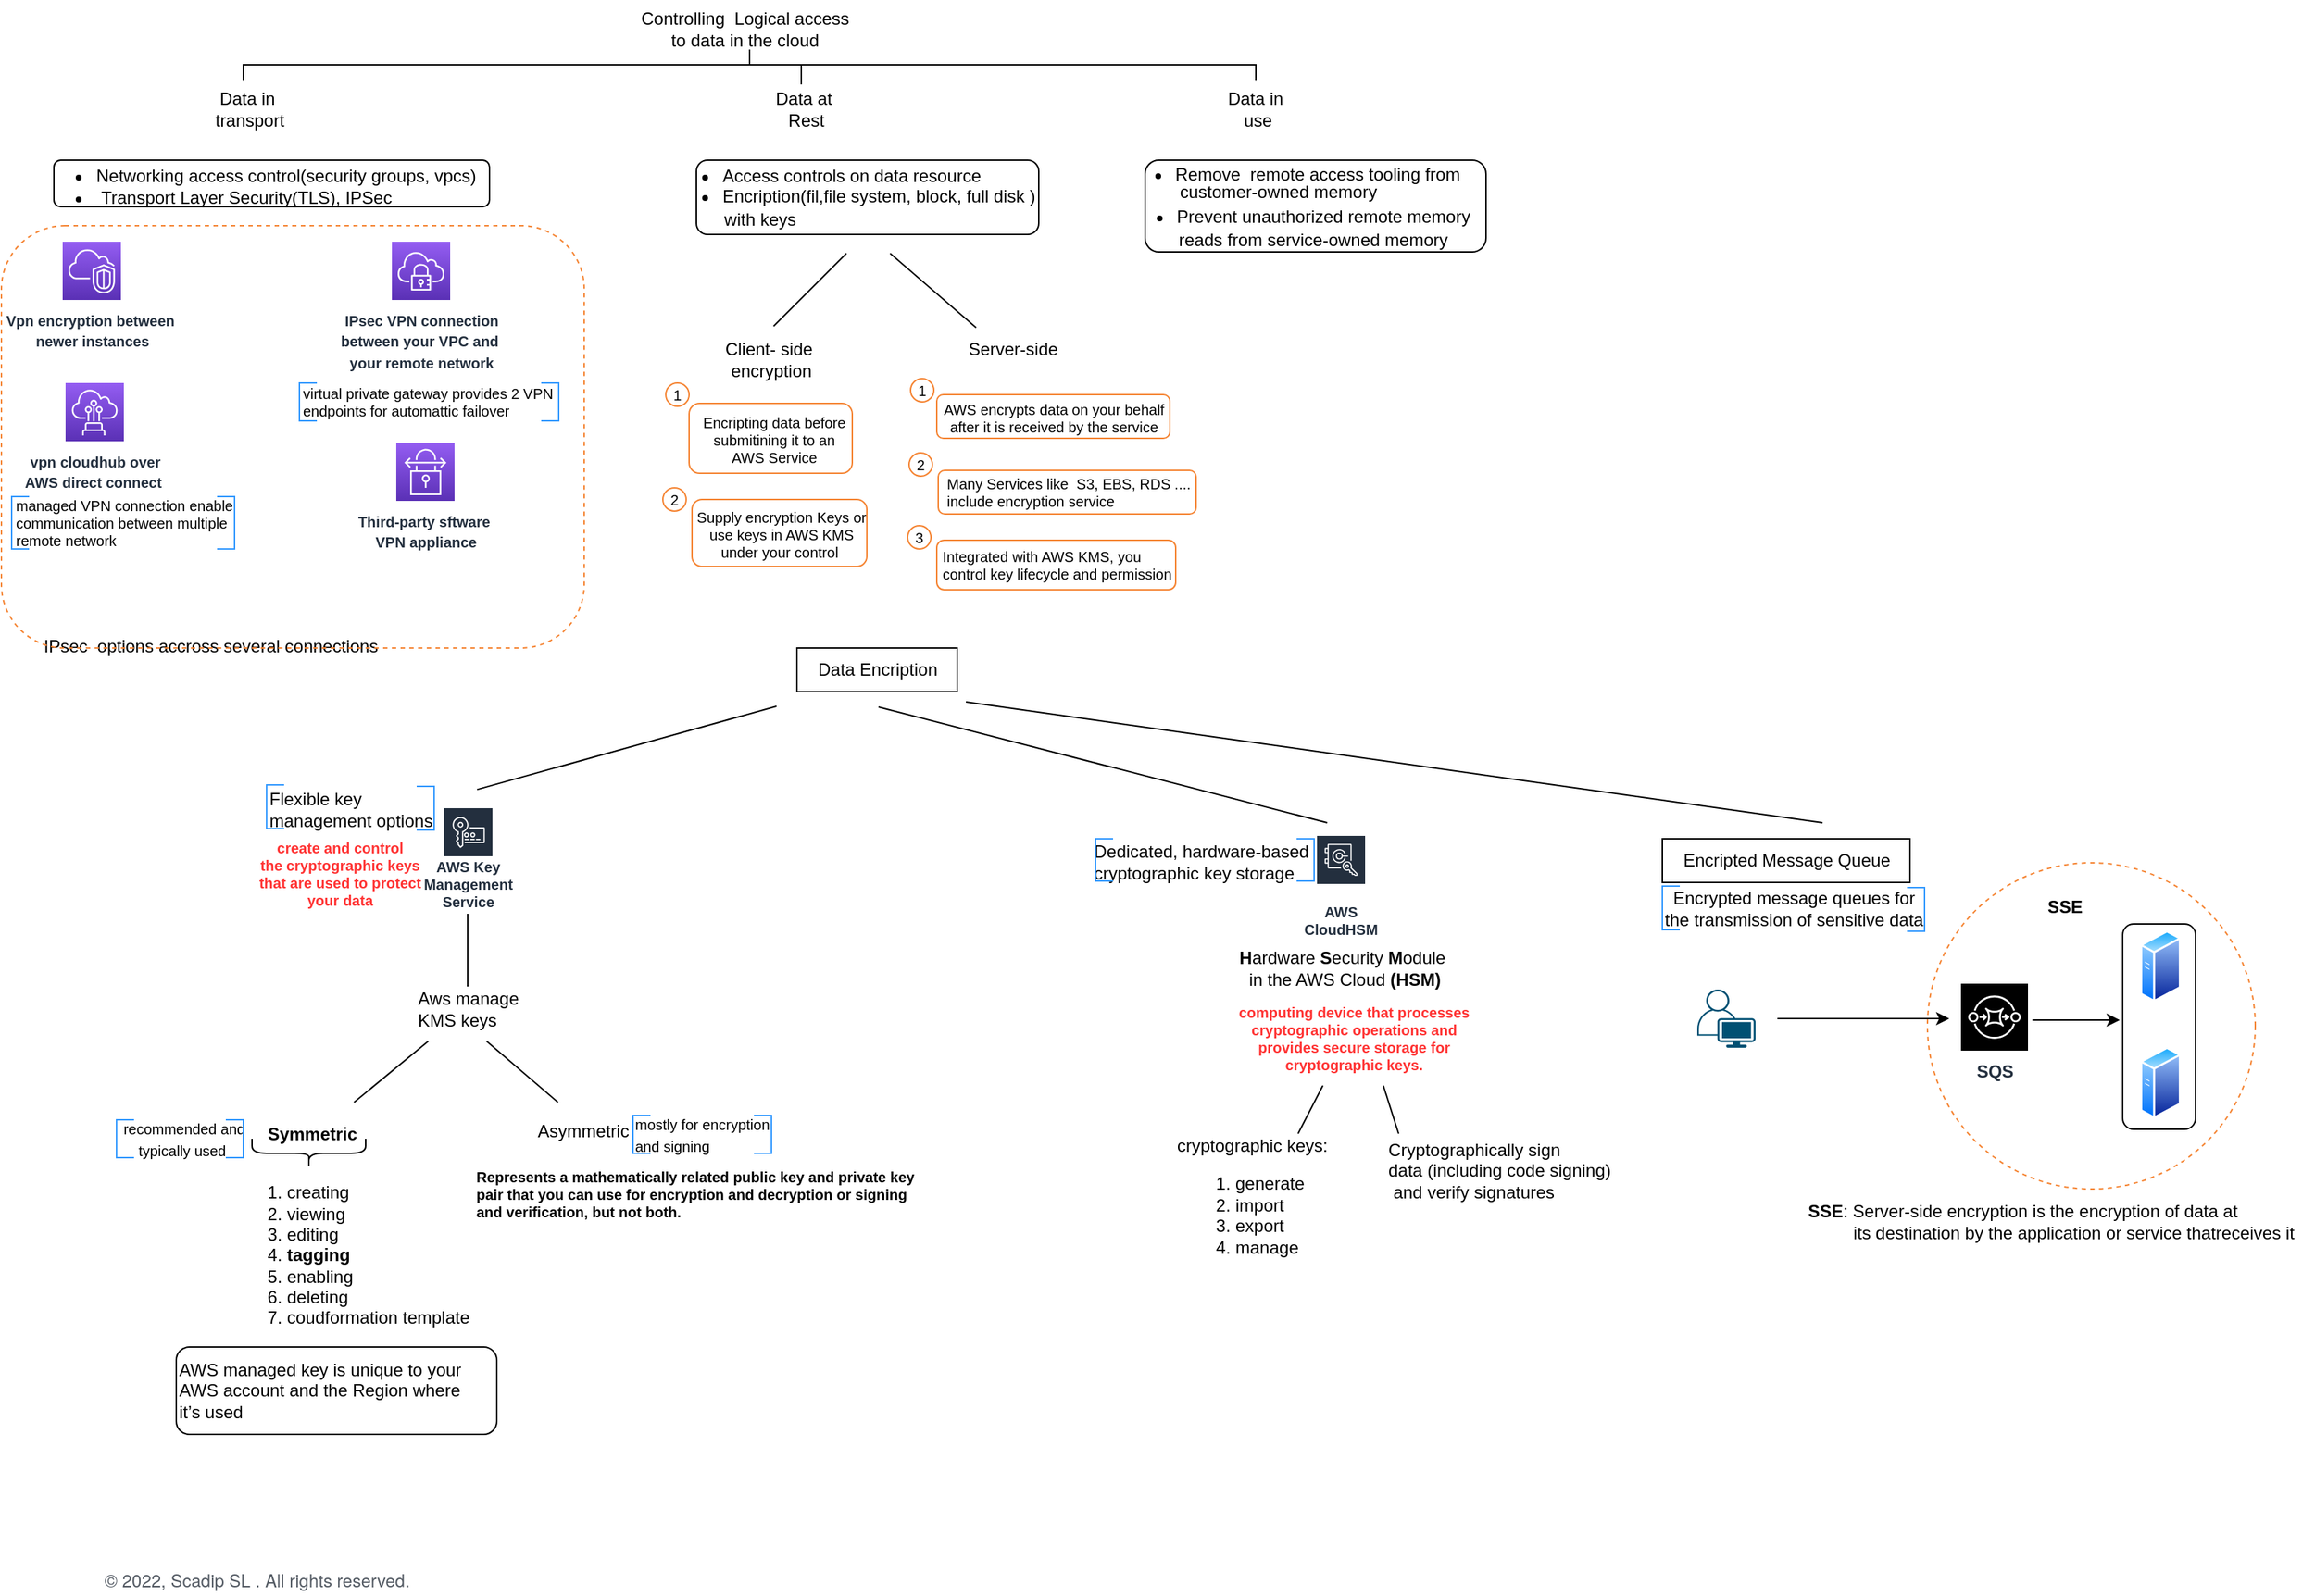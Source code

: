 <mxfile version="20.2.3" type="github">
  <diagram id="PE-Y0wjKjiBt9aU_vtvI" name="Page-1">
    <mxGraphModel dx="1251" dy="735" grid="1" gridSize="10" guides="1" tooltips="1" connect="1" arrows="1" fold="1" page="1" pageScale="1" pageWidth="1654" pageHeight="1169" math="0" shadow="0">
      <root>
        <mxCell id="0" />
        <mxCell id="1" parent="0" />
        <mxCell id="q1z-KDDTVc9EoOrlDAyU-42" value="IPsec&amp;nbsp; options accross several connections&amp;nbsp;" style="text;html=1;align=center;verticalAlign=middle;resizable=0;points=[];autosize=1;strokeColor=none;fillColor=none;fontSize=12;fontColor=#000000;" parent="1" vertex="1">
          <mxGeometry x="25" y="444" width="260" height="30" as="geometry" />
        </mxCell>
        <mxCell id="q1z-KDDTVc9EoOrlDAyU-41" value="" style="rounded=1;whiteSpace=wrap;html=1;fontSize=10;fontColor=#000000;strokeColor=#F58534;fillColor=none;gradientColor=none;dashed=1;" parent="1" vertex="1">
          <mxGeometry x="10" y="170" width="400" height="290" as="geometry" />
        </mxCell>
        <mxCell id="q1z-KDDTVc9EoOrlDAyU-54" value="" style="rounded=1;whiteSpace=wrap;html=1;fontSize=10;fontColor=#000000;strokeColor=#F58534;strokeWidth=1;fillColor=none;gradientColor=none;" parent="1" vertex="1">
          <mxGeometry x="484" y="358" width="120" height="46" as="geometry" />
        </mxCell>
        <mxCell id="q1z-KDDTVc9EoOrlDAyU-29" value="" style="group" parent="1" vertex="1" connectable="0">
          <mxGeometry x="763" y="110" width="266" height="85" as="geometry" />
        </mxCell>
        <mxCell id="q1z-KDDTVc9EoOrlDAyU-26" value="" style="rounded=1;whiteSpace=wrap;html=1;fontSize=12;fontColor=#000000;strokeColor=default;fillColor=none;gradientColor=none;" parent="q1z-KDDTVc9EoOrlDAyU-29" vertex="1">
          <mxGeometry x="32" y="15" width="234" height="63" as="geometry" />
        </mxCell>
        <mxCell id="q1z-KDDTVc9EoOrlDAyU-22" value="&lt;ul&gt;&lt;li&gt;Remove&amp;nbsp; remote access tooling from&lt;/li&gt;&lt;/ul&gt;" style="text;html=1;align=center;verticalAlign=middle;resizable=0;points=[];autosize=1;strokeColor=none;fillColor=none;fontSize=12;fontColor=#000000;" parent="q1z-KDDTVc9EoOrlDAyU-29" vertex="1">
          <mxGeometry width="260" height="50" as="geometry" />
        </mxCell>
        <mxCell id="q1z-KDDTVc9EoOrlDAyU-23" value="&lt;ul&gt;&lt;li&gt;Prevent unauthorized remote memory&lt;/li&gt;&lt;/ul&gt;" style="text;html=1;align=center;verticalAlign=middle;resizable=0;points=[];autosize=1;strokeColor=none;fillColor=none;fontSize=12;fontColor=#000000;" parent="q1z-KDDTVc9EoOrlDAyU-29" vertex="1">
          <mxGeometry x="4" y="29" width="260" height="50" as="geometry" />
        </mxCell>
        <mxCell id="q1z-KDDTVc9EoOrlDAyU-24" value="customer-owned memory" style="text;html=1;align=center;verticalAlign=middle;resizable=0;points=[];autosize=1;strokeColor=none;fillColor=none;fontSize=12;fontColor=#000000;" parent="q1z-KDDTVc9EoOrlDAyU-29" vertex="1">
          <mxGeometry x="43" y="22" width="160" height="30" as="geometry" />
        </mxCell>
        <mxCell id="q1z-KDDTVc9EoOrlDAyU-25" value="reads from service-owned memory" style="text;html=1;align=center;verticalAlign=middle;resizable=0;points=[];autosize=1;strokeColor=none;fillColor=none;fontSize=12;fontColor=#000000;" parent="q1z-KDDTVc9EoOrlDAyU-29" vertex="1">
          <mxGeometry x="41.5" y="55" width="210" height="30" as="geometry" />
        </mxCell>
        <mxCell id="q1z-KDDTVc9EoOrlDAyU-63" value="" style="rounded=1;whiteSpace=wrap;html=1;fontSize=10;fontColor=#000000;strokeColor=#F58534;strokeWidth=1;fillColor=none;gradientColor=none;" parent="1" vertex="1">
          <mxGeometry x="653" y="338" width="177" height="30" as="geometry" />
        </mxCell>
        <mxCell id="PQI0NZv1REfv9DwnelCF-27" value="" style="rounded=1;whiteSpace=wrap;html=1;strokeColor=default;fillColor=none;gradientColor=none;" parent="1" vertex="1">
          <mxGeometry x="1466" y="649.5" width="50" height="141" as="geometry" />
        </mxCell>
        <mxCell id="PQI0NZv1REfv9DwnelCF-16" value="Dedicated, hardware-based &lt;br&gt;cryptographic key storage&amp;nbsp;" style="text;html=1;align=left;verticalAlign=middle;resizable=0;points=[];autosize=1;strokeColor=none;fillColor=none;" parent="1" vertex="1">
          <mxGeometry x="758" y="587" width="170" height="40" as="geometry" />
        </mxCell>
        <mxCell id="PQI0NZv1REfv9DwnelCF-1" value="Data Encription" style="text;html=1;align=center;verticalAlign=middle;resizable=0;points=[];autosize=1;strokeColor=default;fillColor=none;" parent="1" vertex="1">
          <mxGeometry x="556" y="460" width="110" height="30" as="geometry" />
        </mxCell>
        <mxCell id="PQI0NZv1REfv9DwnelCF-2" value="AWS Key Management Service" style="sketch=0;outlineConnect=0;fontColor=#232F3E;gradientColor=none;strokeColor=#ffffff;fillColor=#232F3E;dashed=0;verticalLabelPosition=middle;verticalAlign=bottom;align=center;html=1;whiteSpace=wrap;fontSize=10;fontStyle=1;spacing=3;shape=mxgraph.aws4.productIcon;prIcon=mxgraph.aws4.key_management_service;" parent="1" vertex="1">
          <mxGeometry x="313" y="569" width="35" height="75" as="geometry" />
        </mxCell>
        <mxCell id="PQI0NZv1REfv9DwnelCF-3" value="AWS CloudHSM" style="sketch=0;outlineConnect=0;fontColor=#232F3E;gradientColor=none;strokeColor=#ffffff;fillColor=#232F3E;dashed=0;verticalLabelPosition=middle;verticalAlign=bottom;align=center;html=1;whiteSpace=wrap;fontSize=10;fontStyle=1;spacing=3;shape=mxgraph.aws4.productIcon;prIcon=mxgraph.aws4.cloudhsm;" parent="1" vertex="1">
          <mxGeometry x="912" y="588" width="35" height="75" as="geometry" />
        </mxCell>
        <mxCell id="PQI0NZv1REfv9DwnelCF-5" value="Aws manage&amp;nbsp;&lt;br&gt;KMS keys" style="text;html=1;align=left;verticalAlign=middle;resizable=0;points=[];autosize=1;strokeColor=none;fillColor=none;" parent="1" vertex="1">
          <mxGeometry x="294" y="688" width="100" height="40" as="geometry" />
        </mxCell>
        <mxCell id="PQI0NZv1REfv9DwnelCF-9" value="" style="endArrow=none;html=1;rounded=0;exitX=1.032;exitY=0.155;exitDx=0;exitDy=0;exitPerimeter=0;" parent="1" edge="1" source="PQI0NZv1REfv9DwnelCF-11">
          <mxGeometry width="50" height="50" relative="1" as="geometry">
            <mxPoint x="340" y="540" as="sourcePoint" />
            <mxPoint x="542" y="500" as="targetPoint" />
          </mxGeometry>
        </mxCell>
        <mxCell id="PQI0NZv1REfv9DwnelCF-10" value="" style="endArrow=none;html=1;rounded=0;" parent="1" edge="1">
          <mxGeometry width="50" height="50" relative="1" as="geometry">
            <mxPoint x="920" y="580" as="sourcePoint" />
            <mxPoint x="612" y="500.5" as="targetPoint" />
          </mxGeometry>
        </mxCell>
        <mxCell id="PQI0NZv1REfv9DwnelCF-11" value="Flexible key &lt;br&gt;management options" style="text;html=1;align=left;verticalAlign=middle;resizable=0;points=[];autosize=1;strokeColor=none;fillColor=none;" parent="1" vertex="1">
          <mxGeometry x="192" y="551" width="140" height="40" as="geometry" />
        </mxCell>
        <mxCell id="PQI0NZv1REfv9DwnelCF-12" value="" style="strokeWidth=1;html=1;shape=mxgraph.flowchart.annotation_1;align=left;pointerEvents=1;fontColor=#000033;fillColor=none;strokeColor=#3399FF;" parent="1" vertex="1">
          <mxGeometry x="192" y="554" width="12" height="30" as="geometry" />
        </mxCell>
        <mxCell id="PQI0NZv1REfv9DwnelCF-13" value="" style="strokeWidth=1;html=1;shape=mxgraph.flowchart.annotation_1;align=left;pointerEvents=1;fontColor=#000033;fillColor=none;direction=west;strokeColor=#3399FF;" parent="1" vertex="1">
          <mxGeometry x="295" y="555" width="12" height="30" as="geometry" />
        </mxCell>
        <mxCell id="PQI0NZv1REfv9DwnelCF-14" value="" style="strokeWidth=1;html=1;shape=mxgraph.flowchart.annotation_1;align=left;pointerEvents=1;fontColor=#000033;fillColor=none;strokeColor=#3399FF;" parent="1" vertex="1">
          <mxGeometry x="761" y="591" width="12" height="29" as="geometry" />
        </mxCell>
        <mxCell id="PQI0NZv1REfv9DwnelCF-15" value="" style="strokeWidth=1;html=1;shape=mxgraph.flowchart.annotation_1;align=left;pointerEvents=1;fontColor=#000033;fillColor=none;direction=west;strokeColor=#3399FF;" parent="1" vertex="1">
          <mxGeometry x="899" y="591" width="12" height="29" as="geometry" />
        </mxCell>
        <mxCell id="PQI0NZv1REfv9DwnelCF-17" value="" style="endArrow=none;html=1;rounded=0;" parent="1" edge="1">
          <mxGeometry width="50" height="50" relative="1" as="geometry">
            <mxPoint x="672" y="497" as="sourcePoint" />
            <mxPoint x="1260" y="580" as="targetPoint" />
          </mxGeometry>
        </mxCell>
        <mxCell id="PQI0NZv1REfv9DwnelCF-18" value="Encripted Message Queue" style="text;html=1;align=center;verticalAlign=middle;resizable=0;points=[];autosize=1;strokeColor=default;fillColor=none;" parent="1" vertex="1">
          <mxGeometry x="1150" y="591" width="170" height="30" as="geometry" />
        </mxCell>
        <mxCell id="PQI0NZv1REfv9DwnelCF-20" value="" style="points=[[0.35,0,0],[0.98,0.51,0],[1,0.71,0],[0.67,1,0],[0,0.795,0],[0,0.65,0]];verticalLabelPosition=bottom;sketch=0;html=1;verticalAlign=top;aspect=fixed;align=center;pointerEvents=1;shape=mxgraph.cisco19.user;fillColor=#005073;strokeColor=none;" parent="1" vertex="1">
          <mxGeometry x="1174" y="694.5" width="40" height="40" as="geometry" />
        </mxCell>
        <mxCell id="PQI0NZv1REfv9DwnelCF-21" value="" style="endArrow=classic;html=1;rounded=0;" parent="1" edge="1">
          <mxGeometry width="50" height="50" relative="1" as="geometry">
            <mxPoint x="1229" y="714.5" as="sourcePoint" />
            <mxPoint x="1347" y="714.5" as="targetPoint" />
          </mxGeometry>
        </mxCell>
        <mxCell id="PQI0NZv1REfv9DwnelCF-23" value="&lt;b&gt;SQS&lt;/b&gt;" style="sketch=0;points=[[0,0,0],[0.25,0,0],[0.5,0,0],[0.75,0,0],[1,0,0],[0,1,0],[0.25,1,0],[0.5,1,0],[0.75,1,0],[1,1,0],[0,0.25,0],[0,0.5,0],[0,0.75,0],[1,0.25,0],[1,0.5,0],[1,0.75,0]];outlineConnect=0;fontColor=#232F3E;gradientColor=none;gradientDirection=north;fillColor=#000000;strokeColor=#ffffff;dashed=0;verticalLabelPosition=bottom;verticalAlign=top;align=center;html=1;fontSize=12;fontStyle=0;aspect=fixed;shape=mxgraph.aws4.resourceIcon;resIcon=mxgraph.aws4.sqs;" parent="1" vertex="1">
          <mxGeometry x="1355" y="690.5" width="46" height="46" as="geometry" />
        </mxCell>
        <mxCell id="PQI0NZv1REfv9DwnelCF-24" value="" style="endArrow=classic;html=1;rounded=0;" parent="1" edge="1">
          <mxGeometry width="50" height="50" relative="1" as="geometry">
            <mxPoint x="1404" y="715.5" as="sourcePoint" />
            <mxPoint x="1464" y="715.5" as="targetPoint" />
          </mxGeometry>
        </mxCell>
        <mxCell id="PQI0NZv1REfv9DwnelCF-25" value="" style="aspect=fixed;perimeter=ellipsePerimeter;html=1;align=center;shadow=0;dashed=0;spacingTop=3;image;image=img/lib/active_directory/generic_server.svg;strokeColor=default;fillColor=#000000;gradientColor=none;" parent="1" vertex="1">
          <mxGeometry x="1478" y="653.5" width="28.0" height="50" as="geometry" />
        </mxCell>
        <mxCell id="PQI0NZv1REfv9DwnelCF-26" value="" style="aspect=fixed;perimeter=ellipsePerimeter;html=1;align=center;shadow=0;dashed=0;spacingTop=3;image;image=img/lib/active_directory/generic_server.svg;strokeColor=default;fillColor=#000000;gradientColor=none;" parent="1" vertex="1">
          <mxGeometry x="1478" y="733.5" width="28.0" height="50" as="geometry" />
        </mxCell>
        <mxCell id="PQI0NZv1REfv9DwnelCF-28" value="&lt;b&gt;SSE&lt;/b&gt;: Server-side encryption is the encryption of data at&lt;br&gt;&amp;nbsp; &amp;nbsp; &amp;nbsp; &amp;nbsp; &amp;nbsp; &amp;nbsp; &amp;nbsp; &amp;nbsp; &amp;nbsp; &amp;nbsp; &amp;nbsp;its destination by the application or service thatreceives it" style="text;html=1;align=center;verticalAlign=middle;resizable=0;points=[];autosize=1;strokeColor=none;fillColor=none;" parent="1" vertex="1">
          <mxGeometry x="1197" y="833.5" width="400" height="40" as="geometry" />
        </mxCell>
        <mxCell id="PQI0NZv1REfv9DwnelCF-29" value="" style="ellipse;whiteSpace=wrap;html=1;strokeColor=#F58534;fillColor=none;gradientColor=none;dashed=1;" parent="1" vertex="1">
          <mxGeometry x="1332" y="607.5" width="225" height="224" as="geometry" />
        </mxCell>
        <mxCell id="PQI0NZv1REfv9DwnelCF-30" value="&lt;b&gt;SSE&lt;/b&gt;" style="text;html=1;align=center;verticalAlign=middle;resizable=0;points=[];autosize=1;strokeColor=none;fillColor=none;" parent="1" vertex="1">
          <mxGeometry x="1401" y="622.5" width="50" height="30" as="geometry" />
        </mxCell>
        <mxCell id="PQI0NZv1REfv9DwnelCF-31" value="Encrypted message queues for &lt;br&gt;the transmission of sensitive data" style="text;html=1;align=center;verticalAlign=middle;resizable=0;points=[];autosize=1;strokeColor=none;fillColor=none;" parent="1" vertex="1">
          <mxGeometry x="1140" y="618.5" width="200" height="40" as="geometry" />
        </mxCell>
        <mxCell id="PQI0NZv1REfv9DwnelCF-32" value="" style="strokeWidth=1;html=1;shape=mxgraph.flowchart.annotation_1;align=left;pointerEvents=1;fontColor=#000033;fillColor=none;strokeColor=#3399FF;" parent="1" vertex="1">
          <mxGeometry x="1150" y="623.5" width="12" height="30" as="geometry" />
        </mxCell>
        <mxCell id="PQI0NZv1REfv9DwnelCF-33" value="" style="strokeWidth=1;html=1;shape=mxgraph.flowchart.annotation_1;align=left;pointerEvents=1;fontColor=#000033;fillColor=none;direction=west;strokeColor=#3399FF;" parent="1" vertex="1">
          <mxGeometry x="1318" y="624.5" width="12" height="30" as="geometry" />
        </mxCell>
        <mxCell id="PQI0NZv1REfv9DwnelCF-34" value="&lt;b&gt;H&lt;/b&gt;ardware &lt;b&gt;S&lt;/b&gt;ecurity &lt;b&gt;M&lt;/b&gt;odule&lt;br&gt;&amp;nbsp;in the AWS Cloud&amp;nbsp;&lt;b&gt;(HSM)&lt;/b&gt;" style="text;html=1;align=center;verticalAlign=middle;resizable=0;points=[];autosize=1;strokeColor=none;fillColor=none;" parent="1" vertex="1">
          <mxGeometry x="849.5" y="659.5" width="160" height="40" as="geometry" />
        </mxCell>
        <mxCell id="q1z-KDDTVc9EoOrlDAyU-2" value="&lt;font color=&quot;#ff3333&quot;&gt;&lt;b&gt;create and control &lt;br&gt;the cryptographic keys&lt;br&gt;that are used to protect &lt;br&gt;your data&lt;/b&gt;&lt;/font&gt;" style="text;html=1;align=center;verticalAlign=middle;resizable=0;points=[];autosize=1;strokeColor=none;fillColor=none;fontSize=10;" parent="1" vertex="1">
          <mxGeometry x="177" y="585" width="130" height="60" as="geometry" />
        </mxCell>
        <mxCell id="q1z-KDDTVc9EoOrlDAyU-5" value="" style="endArrow=none;html=1;rounded=0;fontSize=10;fontColor=#FF3333;" parent="1" edge="1">
          <mxGeometry width="50" height="50" relative="1" as="geometry">
            <mxPoint x="252" y="772" as="sourcePoint" />
            <mxPoint x="303" y="730" as="targetPoint" />
          </mxGeometry>
        </mxCell>
        <mxCell id="q1z-KDDTVc9EoOrlDAyU-6" value="" style="endArrow=none;html=1;rounded=0;fontSize=10;fontColor=#FF3333;" parent="1" edge="1">
          <mxGeometry width="50" height="50" relative="1" as="geometry">
            <mxPoint x="392" y="772" as="sourcePoint" />
            <mxPoint x="343" y="730" as="targetPoint" />
          </mxGeometry>
        </mxCell>
        <mxCell id="q1z-KDDTVc9EoOrlDAyU-7" value="&lt;font style=&quot;font-size: 12px;&quot; color=&quot;#000000&quot;&gt;&lt;b&gt;Symmetric&lt;/b&gt;&lt;/font&gt;" style="text;html=1;align=center;verticalAlign=middle;resizable=0;points=[];autosize=1;strokeColor=none;fillColor=none;fontSize=10;fontColor=#FF3333;" parent="1" vertex="1">
          <mxGeometry x="183" y="779" width="80" height="30" as="geometry" />
        </mxCell>
        <mxCell id="q1z-KDDTVc9EoOrlDAyU-8" value="Asymmetric" style="text;html=1;align=center;verticalAlign=middle;resizable=0;points=[];autosize=1;strokeColor=none;fillColor=none;fontSize=12;fontColor=#000000;" parent="1" vertex="1">
          <mxGeometry x="364" y="777" width="90" height="30" as="geometry" />
        </mxCell>
        <mxCell id="q1z-KDDTVc9EoOrlDAyU-9" value="" style="shape=curlyBracket;whiteSpace=wrap;html=1;rounded=1;flipH=1;fontSize=12;fontColor=#000000;strokeColor=default;fillColor=none;gradientColor=none;direction=north;" parent="1" vertex="1">
          <mxGeometry x="182" y="797" width="78" height="20" as="geometry" />
        </mxCell>
        <mxCell id="q1z-KDDTVc9EoOrlDAyU-10" value="&lt;ol&gt;&lt;li&gt;creating&amp;nbsp;&lt;/li&gt;&lt;li&gt;viewing&lt;/li&gt;&lt;li&gt;editing&lt;/li&gt;&lt;li&gt;&lt;b&gt;tagging&lt;/b&gt;&lt;/li&gt;&lt;li&gt;enabling&lt;/li&gt;&lt;li&gt;deleting&lt;/li&gt;&lt;li&gt;coudformation template&amp;nbsp;&lt;/li&gt;&lt;/ol&gt;" style="text;html=1;align=left;verticalAlign=middle;resizable=0;points=[];autosize=1;strokeColor=none;fillColor=none;fontSize=12;fontColor=#000000;" parent="1" vertex="1">
          <mxGeometry x="164" y="807" width="190" height="140" as="geometry" />
        </mxCell>
        <mxCell id="q1z-KDDTVc9EoOrlDAyU-12" value="Controlling&amp;nbsp; Logical access&lt;br&gt;to data in the cloud" style="text;html=1;align=center;verticalAlign=middle;resizable=0;points=[];autosize=1;strokeColor=none;fillColor=none;fontSize=12;fontColor=#000000;" parent="1" vertex="1">
          <mxGeometry x="435" y="15" width="170" height="40" as="geometry" />
        </mxCell>
        <mxCell id="q1z-KDDTVc9EoOrlDAyU-13" value="Data in&amp;nbsp;&lt;br&gt;transport" style="text;html=1;align=center;verticalAlign=middle;resizable=0;points=[];autosize=1;strokeColor=none;fillColor=none;fontSize=12;fontColor=#000000;" parent="1" vertex="1">
          <mxGeometry x="145" y="70" width="70" height="40" as="geometry" />
        </mxCell>
        <mxCell id="q1z-KDDTVc9EoOrlDAyU-14" value="Data at&amp;nbsp;&lt;br&gt;Rest" style="text;html=1;align=center;verticalAlign=middle;resizable=0;points=[];autosize=1;strokeColor=none;fillColor=none;fontSize=12;fontColor=#000000;" parent="1" vertex="1">
          <mxGeometry x="527" y="70" width="70" height="40" as="geometry" />
        </mxCell>
        <mxCell id="q1z-KDDTVc9EoOrlDAyU-15" value="Data in&amp;nbsp;&lt;br&gt;use" style="text;html=1;align=center;verticalAlign=middle;resizable=0;points=[];autosize=1;strokeColor=none;fillColor=none;fontSize=12;fontColor=#000000;" parent="1" vertex="1">
          <mxGeometry x="842" y="70" width="60" height="40" as="geometry" />
        </mxCell>
        <mxCell id="q1z-KDDTVc9EoOrlDAyU-27" value="" style="group" parent="1" vertex="1" connectable="0">
          <mxGeometry x="423" y="110" width="280" height="80" as="geometry" />
        </mxCell>
        <mxCell id="q1z-KDDTVc9EoOrlDAyU-19" value="&lt;ul&gt;&lt;li&gt;&lt;span style=&quot;background-color: initial;&quot;&gt;Access controls on data resource&amp;nbsp;&lt;/span&gt;&lt;/li&gt;&lt;li&gt;&lt;span style=&quot;background-color: initial;&quot;&gt;Encription(fil,file system, block, full disk )&lt;/span&gt;&lt;/li&gt;&lt;/ul&gt;&lt;span style=&quot;background-color: initial;&quot;&gt;&amp;nbsp; &amp;nbsp; &amp;nbsp; &amp;nbsp; &amp;nbsp; &amp;nbsp;&amp;nbsp;&lt;/span&gt;" style="text;html=1;align=left;verticalAlign=middle;resizable=0;points=[];autosize=1;strokeColor=none;fillColor=none;fontSize=12;fontColor=#000000;" parent="q1z-KDDTVc9EoOrlDAyU-27" vertex="1">
          <mxGeometry x="40" width="280" height="80" as="geometry" />
        </mxCell>
        <mxCell id="q1z-KDDTVc9EoOrlDAyU-20" value="&lt;span style=&quot;text-align: left;&quot;&gt;with keys&amp;nbsp;&lt;/span&gt;" style="text;html=1;align=center;verticalAlign=middle;resizable=0;points=[];autosize=1;strokeColor=none;fillColor=none;fontSize=12;fontColor=#000000;" parent="q1z-KDDTVc9EoOrlDAyU-27" vertex="1">
          <mxGeometry x="69" y="41" width="80" height="30" as="geometry" />
        </mxCell>
        <mxCell id="q1z-KDDTVc9EoOrlDAyU-21" value="" style="rounded=1;whiteSpace=wrap;html=1;fontSize=12;fontColor=#000000;strokeColor=default;fillColor=none;gradientColor=none;" parent="q1z-KDDTVc9EoOrlDAyU-27" vertex="1">
          <mxGeometry x="64" y="15" width="235" height="51" as="geometry" />
        </mxCell>
        <mxCell id="q1z-KDDTVc9EoOrlDAyU-28" value="" style="group" parent="1" vertex="1" connectable="0">
          <mxGeometry x="25" y="108" width="320" height="70" as="geometry" />
        </mxCell>
        <mxCell id="q1z-KDDTVc9EoOrlDAyU-17" value="" style="rounded=1;whiteSpace=wrap;html=1;fontSize=12;fontColor=#000000;strokeColor=default;fillColor=none;gradientColor=none;" parent="q1z-KDDTVc9EoOrlDAyU-28" vertex="1">
          <mxGeometry x="21" y="17" width="299" height="32" as="geometry" />
        </mxCell>
        <mxCell id="q1z-KDDTVc9EoOrlDAyU-16" value="&lt;div style=&quot;text-align: left;&quot;&gt;&lt;ul&gt;&lt;li&gt;&lt;span style=&quot;background-color: initial;&quot;&gt;Networking access control(security groups, vpcs)&lt;/span&gt;&lt;/li&gt;&lt;li&gt;&lt;span style=&quot;background-color: initial;&quot;&gt;&amp;nbsp;Transport Layer Security(TLS), IPSec&lt;/span&gt;&lt;/li&gt;&lt;/ul&gt;&lt;/div&gt;" style="text;html=1;align=center;verticalAlign=middle;resizable=0;points=[];autosize=1;strokeColor=none;fillColor=none;fontSize=12;fontColor=#000000;" parent="q1z-KDDTVc9EoOrlDAyU-28" vertex="1">
          <mxGeometry width="320" height="70" as="geometry" />
        </mxCell>
        <mxCell id="q1z-KDDTVc9EoOrlDAyU-30" value="&lt;font style=&quot;font-size: 10px;&quot;&gt;&lt;b&gt;Vpn encryption between&amp;nbsp;&lt;br&gt;newer instances&lt;/b&gt;&lt;/font&gt;" style="sketch=0;points=[[0,0,0],[0.25,0,0],[0.5,0,0],[0.75,0,0],[1,0,0],[0,1,0],[0.25,1,0],[0.5,1,0],[0.75,1,0],[1,1,0],[0,0.25,0],[0,0.5,0],[0,0.75,0],[1,0.25,0],[1,0.5,0],[1,0.75,0]];outlineConnect=0;fontColor=#232F3E;gradientColor=#945DF2;gradientDirection=north;fillColor=#5A30B5;strokeColor=#ffffff;dashed=0;verticalLabelPosition=bottom;verticalAlign=top;align=center;html=1;fontSize=12;fontStyle=0;aspect=fixed;shape=mxgraph.aws4.resourceIcon;resIcon=mxgraph.aws4.vpc;" parent="1" vertex="1">
          <mxGeometry x="52" y="181" width="40" height="40" as="geometry" />
        </mxCell>
        <mxCell id="q1z-KDDTVc9EoOrlDAyU-31" value="&lt;font style=&quot;font-size: 10px;&quot;&gt;&lt;b&gt;IPsec VPN connection&lt;br&gt;between your VPC and&amp;nbsp;&lt;br&gt;your remote network&lt;/b&gt;&lt;/font&gt;" style="sketch=0;points=[[0,0,0],[0.25,0,0],[0.5,0,0],[0.75,0,0],[1,0,0],[0,1,0],[0.25,1,0],[0.5,1,0],[0.75,1,0],[1,1,0],[0,0.25,0],[0,0.5,0],[0,0.75,0],[1,0.25,0],[1,0.5,0],[1,0.75,0]];outlineConnect=0;fontColor=#232F3E;gradientColor=#945DF2;gradientDirection=north;fillColor=#5A30B5;strokeColor=#ffffff;dashed=0;verticalLabelPosition=bottom;verticalAlign=top;align=center;html=1;fontSize=12;fontStyle=0;aspect=fixed;shape=mxgraph.aws4.resourceIcon;resIcon=mxgraph.aws4.client_vpn;" parent="1" vertex="1">
          <mxGeometry x="278" y="181" width="40" height="40" as="geometry" />
        </mxCell>
        <mxCell id="q1z-KDDTVc9EoOrlDAyU-32" value="&lt;b style=&quot;font-size: 10px;&quot;&gt;vpn cloudhub over &lt;br&gt;AWS direct connect&amp;nbsp;&lt;/b&gt;" style="sketch=0;points=[[0,0,0],[0.25,0,0],[0.5,0,0],[0.75,0,0],[1,0,0],[0,1,0],[0.25,1,0],[0.5,1,0],[0.75,1,0],[1,1,0],[0,0.25,0],[0,0.5,0],[0,0.75,0],[1,0.25,0],[1,0.5,0],[1,0.75,0]];outlineConnect=0;fontColor=#232F3E;gradientColor=#945DF2;gradientDirection=north;fillColor=#5A30B5;strokeColor=#ffffff;dashed=0;verticalLabelPosition=bottom;verticalAlign=top;align=center;html=1;fontSize=12;fontStyle=0;aspect=fixed;shape=mxgraph.aws4.resourceIcon;resIcon=mxgraph.aws4.direct_connect;" parent="1" vertex="1">
          <mxGeometry x="54" y="278" width="40" height="40" as="geometry" />
        </mxCell>
        <mxCell id="q1z-KDDTVc9EoOrlDAyU-33" value="virtual private gateway provides 2 VPN &lt;br&gt;endpoints for automattic failover" style="text;html=1;align=left;verticalAlign=middle;resizable=0;points=[];autosize=1;strokeColor=none;fillColor=none;fontSize=10;fontColor=#000000;" parent="1" vertex="1">
          <mxGeometry x="215" y="271" width="200" height="40" as="geometry" />
        </mxCell>
        <mxCell id="q1z-KDDTVc9EoOrlDAyU-34" value="" style="strokeWidth=1;html=1;shape=mxgraph.flowchart.annotation_1;align=left;pointerEvents=1;fontColor=#000033;fillColor=none;strokeColor=#3399FF;" parent="1" vertex="1">
          <mxGeometry x="214.5" y="278" width="12" height="26" as="geometry" />
        </mxCell>
        <mxCell id="q1z-KDDTVc9EoOrlDAyU-35" value="" style="strokeWidth=1;html=1;shape=mxgraph.flowchart.annotation_1;align=left;pointerEvents=1;fontColor=#000033;fillColor=none;direction=west;strokeColor=#3399FF;" parent="1" vertex="1">
          <mxGeometry x="380.5" y="278" width="12" height="26" as="geometry" />
        </mxCell>
        <mxCell id="q1z-KDDTVc9EoOrlDAyU-36" value="managed VPN connection enable&lt;br&gt;communication&amp;nbsp;between multiple&lt;br&gt;remote network" style="text;html=1;align=left;verticalAlign=middle;resizable=0;points=[];autosize=1;strokeColor=none;fillColor=none;fontSize=10;fontColor=#000000;" parent="1" vertex="1">
          <mxGeometry x="18" y="349" width="170" height="50" as="geometry" />
        </mxCell>
        <mxCell id="q1z-KDDTVc9EoOrlDAyU-37" value="" style="strokeWidth=1;html=1;shape=mxgraph.flowchart.annotation_1;align=left;pointerEvents=1;fontColor=#000033;fillColor=none;strokeColor=#3399FF;" parent="1" vertex="1">
          <mxGeometry x="17" y="356" width="12" height="36" as="geometry" />
        </mxCell>
        <mxCell id="q1z-KDDTVc9EoOrlDAyU-38" value="" style="strokeWidth=1;html=1;shape=mxgraph.flowchart.annotation_1;align=left;pointerEvents=1;fontColor=#000033;fillColor=none;direction=west;strokeColor=#3399FF;" parent="1" vertex="1">
          <mxGeometry x="158" y="356" width="12" height="36" as="geometry" />
        </mxCell>
        <mxCell id="q1z-KDDTVc9EoOrlDAyU-39" value="&lt;b style=&quot;font-size: 10px;&quot;&gt;Third-party sftware&amp;nbsp;&lt;br&gt;VPN appliance&lt;/b&gt;" style="sketch=0;points=[[0,0,0],[0.25,0,0],[0.5,0,0],[0.75,0,0],[1,0,0],[0,1,0],[0.25,1,0],[0.5,1,0],[0.75,1,0],[1,1,0],[0,0.25,0],[0,0.5,0],[0,0.75,0],[1,0.25,0],[1,0.5,0],[1,0.75,0]];outlineConnect=0;fontColor=#232F3E;gradientColor=#945DF2;gradientDirection=north;fillColor=#5A30B5;strokeColor=#ffffff;dashed=0;verticalLabelPosition=bottom;verticalAlign=top;align=center;html=1;fontSize=12;fontStyle=0;aspect=fixed;shape=mxgraph.aws4.resourceIcon;resIcon=mxgraph.aws4.site_to_site_vpn;" parent="1" vertex="1">
          <mxGeometry x="281" y="319" width="40" height="40" as="geometry" />
        </mxCell>
        <mxCell id="q1z-KDDTVc9EoOrlDAyU-43" value="" style="strokeWidth=1;html=1;shape=mxgraph.flowchart.annotation_2;align=left;labelPosition=right;pointerEvents=1;fontSize=12;fontColor=#000000;fillColor=none;gradientColor=none;direction=south;" parent="1" vertex="1">
          <mxGeometry x="176" y="49" width="695" height="21" as="geometry" />
        </mxCell>
        <mxCell id="q1z-KDDTVc9EoOrlDAyU-45" value="" style="endArrow=none;html=1;rounded=0;fontSize=12;fontColor=#000000;" parent="1" edge="1">
          <mxGeometry width="50" height="50" relative="1" as="geometry">
            <mxPoint x="559" y="73" as="sourcePoint" />
            <mxPoint x="559" y="60" as="targetPoint" />
          </mxGeometry>
        </mxCell>
        <mxCell id="q1z-KDDTVc9EoOrlDAyU-46" value="" style="endArrow=none;html=1;rounded=0;fontSize=12;fontColor=#000000;" parent="1" edge="1">
          <mxGeometry width="50" height="50" relative="1" as="geometry">
            <mxPoint x="540" y="239" as="sourcePoint" />
            <mxPoint x="590" y="189" as="targetPoint" />
          </mxGeometry>
        </mxCell>
        <mxCell id="q1z-KDDTVc9EoOrlDAyU-47" value="" style="endArrow=none;html=1;rounded=0;fontSize=12;fontColor=#000000;" parent="1" edge="1">
          <mxGeometry width="50" height="50" relative="1" as="geometry">
            <mxPoint x="679" y="240" as="sourcePoint" />
            <mxPoint x="620" y="189" as="targetPoint" />
          </mxGeometry>
        </mxCell>
        <mxCell id="q1z-KDDTVc9EoOrlDAyU-48" value="Client- side&amp;nbsp;&lt;br&gt;encryption" style="text;html=1;align=center;verticalAlign=middle;resizable=0;points=[];autosize=1;strokeColor=none;fillColor=none;fontSize=12;fontColor=#000000;" parent="1" vertex="1">
          <mxGeometry x="493" y="242" width="90" height="40" as="geometry" />
        </mxCell>
        <mxCell id="q1z-KDDTVc9EoOrlDAyU-49" value="Server-side" style="text;html=1;align=center;verticalAlign=middle;resizable=0;points=[];autosize=1;strokeColor=none;fillColor=none;fontSize=12;fontColor=#000000;" parent="1" vertex="1">
          <mxGeometry x="664" y="240" width="80" height="30" as="geometry" />
        </mxCell>
        <mxCell id="q1z-KDDTVc9EoOrlDAyU-51" value="&lt;span style=&quot;text-align: left;&quot;&gt;Encripting data before&lt;/span&gt;&lt;br style=&quot;text-align: left;&quot;&gt;&lt;span style=&quot;text-align: left;&quot;&gt;submitining it to an&lt;/span&gt;&lt;br style=&quot;text-align: left;&quot;&gt;&lt;span style=&quot;text-align: left;&quot;&gt;AWS Service&lt;/span&gt;" style="text;html=1;align=center;verticalAlign=middle;resizable=0;points=[];autosize=1;strokeColor=none;fillColor=none;fontSize=10;fontColor=#000000;" parent="1" vertex="1">
          <mxGeometry x="480" y="292" width="120" height="50" as="geometry" />
        </mxCell>
        <mxCell id="q1z-KDDTVc9EoOrlDAyU-52" value="Supply encryption Keys or &lt;br&gt;use keys in AWS KMS &lt;br&gt;under your control&amp;nbsp;" style="text;html=1;align=center;verticalAlign=middle;resizable=0;points=[];autosize=1;strokeColor=none;fillColor=none;fontSize=10;fontColor=#000000;" parent="1" vertex="1">
          <mxGeometry x="475" y="357" width="140" height="50" as="geometry" />
        </mxCell>
        <mxCell id="q1z-KDDTVc9EoOrlDAyU-53" value="" style="rounded=1;whiteSpace=wrap;html=1;fontSize=10;fontColor=#000000;strokeColor=#F58534;strokeWidth=1;fillColor=none;gradientColor=none;" parent="1" vertex="1">
          <mxGeometry x="482" y="292" width="112" height="48" as="geometry" />
        </mxCell>
        <mxCell id="q1z-KDDTVc9EoOrlDAyU-55" value="1" style="ellipse;whiteSpace=wrap;html=1;aspect=fixed;fontSize=10;fontColor=#000000;strokeColor=#F58534;strokeWidth=1;fillColor=none;gradientColor=none;" parent="1" vertex="1">
          <mxGeometry x="466" y="278" width="16" height="16" as="geometry" />
        </mxCell>
        <mxCell id="q1z-KDDTVc9EoOrlDAyU-58" value="2" style="ellipse;whiteSpace=wrap;html=1;aspect=fixed;fontSize=10;fontColor=#000000;strokeColor=#F58534;strokeWidth=1;fillColor=none;gradientColor=none;" parent="1" vertex="1">
          <mxGeometry x="464" y="350" width="16" height="16" as="geometry" />
        </mxCell>
        <mxCell id="q1z-KDDTVc9EoOrlDAyU-59" value="AWS encrypts data on your behalf &lt;br&gt;after it is received by the service" style="text;html=1;align=center;verticalAlign=middle;resizable=0;points=[];autosize=1;strokeColor=none;fillColor=none;fontSize=10;fontColor=#000000;" parent="1" vertex="1">
          <mxGeometry x="647" y="282" width="170" height="40" as="geometry" />
        </mxCell>
        <mxCell id="q1z-KDDTVc9EoOrlDAyU-60" value="Many Services like&amp;nbsp; S3, EBS, RDS .... &lt;br&gt;include encryption service" style="text;html=1;align=left;verticalAlign=middle;resizable=0;points=[];autosize=1;strokeColor=none;fillColor=none;fontSize=10;fontColor=#000000;" parent="1" vertex="1">
          <mxGeometry x="657" y="333" width="190" height="40" as="geometry" />
        </mxCell>
        <mxCell id="q1z-KDDTVc9EoOrlDAyU-61" value="Integrated with AWS KMS, you &lt;br&gt;control key lifecycle and permission&amp;nbsp;" style="text;html=1;align=left;verticalAlign=middle;resizable=0;points=[];autosize=1;strokeColor=none;fillColor=none;fontSize=10;fontColor=#000000;" parent="1" vertex="1">
          <mxGeometry x="654" y="383" width="180" height="40" as="geometry" />
        </mxCell>
        <mxCell id="q1z-KDDTVc9EoOrlDAyU-62" value="" style="rounded=1;whiteSpace=wrap;html=1;fontSize=10;fontColor=#000000;strokeColor=#F58534;strokeWidth=1;fillColor=none;gradientColor=none;" parent="1" vertex="1">
          <mxGeometry x="652" y="286" width="160" height="30" as="geometry" />
        </mxCell>
        <mxCell id="q1z-KDDTVc9EoOrlDAyU-64" value="" style="rounded=1;whiteSpace=wrap;html=1;fontSize=10;fontColor=#000000;strokeColor=#F58534;strokeWidth=1;fillColor=none;gradientColor=none;" parent="1" vertex="1">
          <mxGeometry x="652" y="386" width="164" height="34" as="geometry" />
        </mxCell>
        <mxCell id="q1z-KDDTVc9EoOrlDAyU-66" value="1" style="ellipse;whiteSpace=wrap;html=1;aspect=fixed;fontSize=10;fontColor=#000000;strokeColor=#F58534;strokeWidth=1;fillColor=none;gradientColor=none;" parent="1" vertex="1">
          <mxGeometry x="634" y="275" width="16" height="16" as="geometry" />
        </mxCell>
        <mxCell id="q1z-KDDTVc9EoOrlDAyU-67" value="2" style="ellipse;whiteSpace=wrap;html=1;aspect=fixed;fontSize=10;fontColor=#000000;strokeColor=#F58534;strokeWidth=1;fillColor=none;gradientColor=none;" parent="1" vertex="1">
          <mxGeometry x="633" y="326" width="16" height="16" as="geometry" />
        </mxCell>
        <mxCell id="q1z-KDDTVc9EoOrlDAyU-68" value="3" style="ellipse;whiteSpace=wrap;html=1;aspect=fixed;fontSize=10;fontColor=#000000;strokeColor=#F58534;strokeWidth=1;fillColor=none;gradientColor=none;" parent="1" vertex="1">
          <mxGeometry x="632" y="376" width="16" height="16" as="geometry" />
        </mxCell>
        <mxCell id="q1z-KDDTVc9EoOrlDAyU-69" value="&lt;b&gt;&lt;font color=&quot;#ff3333&quot;&gt;computing device that processes &lt;br&gt;cryptographic operations and &lt;br&gt;provides secure storage for &lt;br&gt;cryptographic keys.&lt;/font&gt;&lt;/b&gt;" style="text;html=1;align=center;verticalAlign=middle;resizable=0;points=[];autosize=1;strokeColor=none;fillColor=none;fontSize=10;fontColor=#000000;" parent="1" vertex="1">
          <mxGeometry x="848" y="697.5" width="180" height="60" as="geometry" />
        </mxCell>
        <mxCell id="q1z-KDDTVc9EoOrlDAyU-70" value="&lt;span style=&quot;color: rgb(84, 91, 100); font-family: &amp;quot;Amazon Ember&amp;quot;, &amp;quot;Helvetica Neue&amp;quot;, Roboto, Arial, sans-serif; text-align: start; background-color: rgb(255, 255, 255);&quot;&gt;© 2022, Scadip SL&amp;nbsp;&lt;/span&gt;&lt;span style=&quot;color: rgb(84, 91, 100); font-family: &amp;quot;Amazon Ember&amp;quot;, &amp;quot;Helvetica Neue&amp;quot;, Roboto, Arial, sans-serif; text-align: start; background-color: rgb(255, 255, 255);&quot;&gt;. All rights reserved.&lt;/span&gt;" style="text;html=1;align=center;verticalAlign=middle;resizable=0;points=[];autosize=1;strokeColor=none;fillColor=none;fontSize=12;" parent="1" vertex="1">
          <mxGeometry x="70" y="1090" width="230" height="20" as="geometry" />
        </mxCell>
        <mxCell id="q1z-KDDTVc9EoOrlDAyU-71" value="cryptographic keys:&lt;br&gt;&lt;ol&gt;&lt;li&gt;generate&lt;/li&gt;&lt;li&gt;import&lt;/li&gt;&lt;li&gt;export&lt;/li&gt;&lt;li&gt;manage&amp;nbsp;&lt;/li&gt;&lt;/ol&gt;" style="text;whiteSpace=wrap;html=1;fontSize=12;fontColor=#000000;" parent="1" vertex="1">
          <mxGeometry x="814.5" y="787.5" width="125" height="86" as="geometry" />
        </mxCell>
        <mxCell id="q1z-KDDTVc9EoOrlDAyU-72" value="Cryptographically sign &lt;br&gt;data (including code signing)&lt;br&gt;&amp;nbsp;and verify signatures" style="text;html=1;align=left;verticalAlign=middle;resizable=0;points=[];autosize=1;strokeColor=none;fillColor=none;fontSize=12;fontColor=#000000;" parent="1" vertex="1">
          <mxGeometry x="960" y="788.5" width="180" height="60" as="geometry" />
        </mxCell>
        <mxCell id="q1z-KDDTVc9EoOrlDAyU-73" value="" style="endArrow=none;html=1;rounded=0;fontSize=10;fontColor=#FF3333;" parent="1" edge="1">
          <mxGeometry width="50" height="50" relative="1" as="geometry">
            <mxPoint x="900" y="793.5" as="sourcePoint" />
            <mxPoint x="917" y="760.5" as="targetPoint" />
          </mxGeometry>
        </mxCell>
        <mxCell id="q1z-KDDTVc9EoOrlDAyU-74" value="" style="endArrow=none;html=1;rounded=0;fontSize=10;fontColor=#FF3333;" parent="1" edge="1">
          <mxGeometry width="50" height="50" relative="1" as="geometry">
            <mxPoint x="969" y="793.5" as="sourcePoint" />
            <mxPoint x="958.5" y="760.5" as="targetPoint" />
          </mxGeometry>
        </mxCell>
        <mxCell id="v05VvSrc3apIEG9Jjrkb-1" value="AWS managed key&amp;nbsp;is unique to your &lt;br&gt;AWS account and the Region where &lt;br&gt;it’s used" style="text;html=1;align=left;verticalAlign=middle;resizable=0;points=[];autosize=1;strokeColor=default;fillColor=none;rounded=1;" parent="1" vertex="1">
          <mxGeometry x="130" y="940" width="220" height="60" as="geometry" />
        </mxCell>
        <mxCell id="1nwDkbsSWTysiVb-nrvI-2" value="&lt;font style=&quot;font-size: 10px;&quot;&gt;recommended and &lt;br&gt;typically used&amp;nbsp;&lt;/font&gt;" style="text;html=1;align=center;verticalAlign=middle;resizable=0;points=[];autosize=1;strokeColor=none;fillColor=none;" vertex="1" parent="1">
          <mxGeometry x="80" y="777" width="110" height="40" as="geometry" />
        </mxCell>
        <mxCell id="1nwDkbsSWTysiVb-nrvI-3" value="" style="strokeWidth=1;html=1;shape=mxgraph.flowchart.annotation_1;align=left;pointerEvents=1;fontColor=#000033;fillColor=none;strokeColor=#3399FF;" vertex="1" parent="1">
          <mxGeometry x="89" y="784" width="12" height="26" as="geometry" />
        </mxCell>
        <mxCell id="1nwDkbsSWTysiVb-nrvI-4" value="" style="strokeWidth=1;html=1;shape=mxgraph.flowchart.annotation_1;align=left;pointerEvents=1;fontColor=#000033;fillColor=none;direction=west;strokeColor=#3399FF;" vertex="1" parent="1">
          <mxGeometry x="164" y="784" width="12" height="26" as="geometry" />
        </mxCell>
        <mxCell id="1nwDkbsSWTysiVb-nrvI-5" value="&lt;span style=&quot;font-size: 10px;&quot;&gt;mostly for encryption &lt;br&gt;and signing&lt;/span&gt;" style="text;html=1;align=left;verticalAlign=middle;resizable=0;points=[];autosize=1;strokeColor=none;fillColor=none;" vertex="1" parent="1">
          <mxGeometry x="442.5" y="774" width="120" height="40" as="geometry" />
        </mxCell>
        <mxCell id="1nwDkbsSWTysiVb-nrvI-6" value="" style="strokeWidth=1;html=1;shape=mxgraph.flowchart.annotation_1;align=left;pointerEvents=1;fontColor=#000033;fillColor=none;strokeColor=#3399FF;" vertex="1" parent="1">
          <mxGeometry x="443.5" y="781" width="12" height="26" as="geometry" />
        </mxCell>
        <mxCell id="1nwDkbsSWTysiVb-nrvI-7" value="" style="strokeWidth=1;html=1;shape=mxgraph.flowchart.annotation_1;align=left;pointerEvents=1;fontColor=#000033;fillColor=none;direction=west;strokeColor=#3399FF;" vertex="1" parent="1">
          <mxGeometry x="526.5" y="781" width="12" height="26" as="geometry" />
        </mxCell>
        <mxCell id="1nwDkbsSWTysiVb-nrvI-8" value="&lt;b&gt;Represents a mathematically related public key and private key &lt;br&gt;pair that you can use for encryption and decryption or signing &lt;br&gt;and verification, but not both.&lt;/b&gt;" style="text;html=1;align=left;verticalAlign=middle;resizable=0;points=[];autosize=1;strokeColor=none;fillColor=none;fontSize=10;" vertex="1" parent="1">
          <mxGeometry x="334" y="810" width="320" height="50" as="geometry" />
        </mxCell>
        <mxCell id="1nwDkbsSWTysiVb-nrvI-9" value="" style="endArrow=none;html=1;rounded=0;fontSize=10;" edge="1" parent="1">
          <mxGeometry width="50" height="50" relative="1" as="geometry">
            <mxPoint x="330" y="692.5" as="sourcePoint" />
            <mxPoint x="330" y="642.5" as="targetPoint" />
          </mxGeometry>
        </mxCell>
      </root>
    </mxGraphModel>
  </diagram>
</mxfile>
